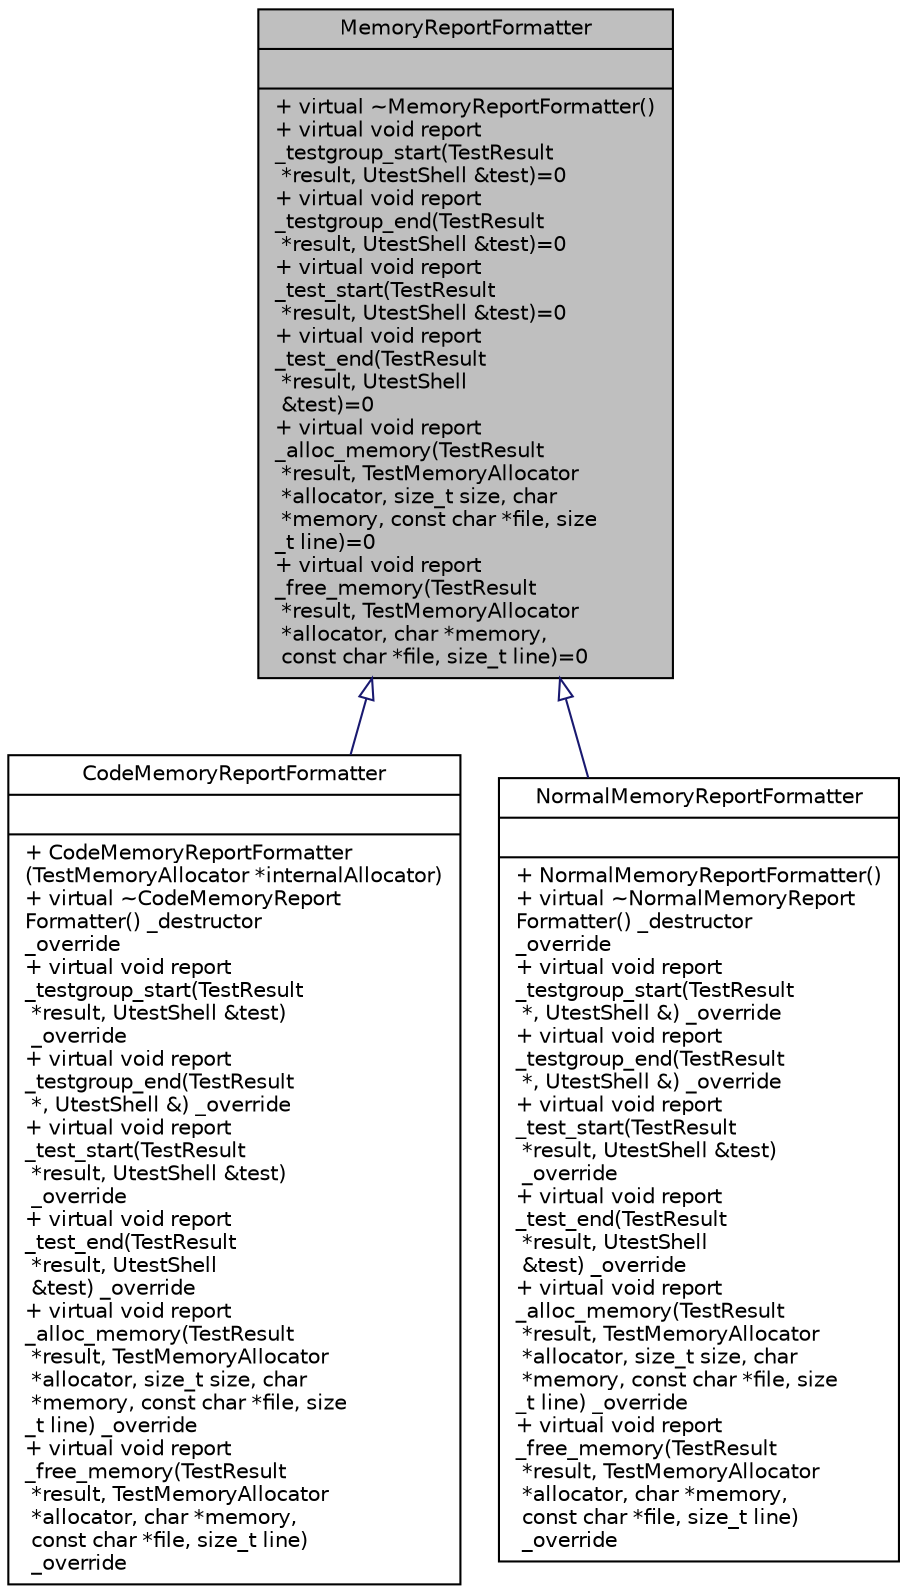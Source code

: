 digraph "MemoryReportFormatter"
{
 // LATEX_PDF_SIZE
  edge [fontname="Helvetica",fontsize="10",labelfontname="Helvetica",labelfontsize="10"];
  node [fontname="Helvetica",fontsize="10",shape=record];
  Node1 [label="{MemoryReportFormatter\n||+ virtual ~MemoryReportFormatter()\l+ virtual void report\l_testgroup_start(TestResult\l *result, UtestShell &test)=0\l+ virtual void report\l_testgroup_end(TestResult\l *result, UtestShell &test)=0\l+ virtual void report\l_test_start(TestResult\l *result, UtestShell &test)=0\l+ virtual void report\l_test_end(TestResult\l *result, UtestShell\l &test)=0\l+ virtual void report\l_alloc_memory(TestResult\l *result, TestMemoryAllocator\l *allocator, size_t size, char\l *memory, const char *file, size\l_t line)=0\l+ virtual void report\l_free_memory(TestResult\l *result, TestMemoryAllocator\l *allocator, char *memory,\l const char *file, size_t line)=0\l}",height=0.2,width=0.4,color="black", fillcolor="grey75", style="filled", fontcolor="black",tooltip=" "];
  Node1 -> Node2 [dir="back",color="midnightblue",fontsize="10",style="solid",arrowtail="onormal",fontname="Helvetica"];
  Node2 [label="{CodeMemoryReportFormatter\n||+  CodeMemoryReportFormatter\l(TestMemoryAllocator *internalAllocator)\l+ virtual ~CodeMemoryReport\lFormatter() _destructor\l_override\l+ virtual void report\l_testgroup_start(TestResult\l *result, UtestShell &test)\l _override\l+ virtual void report\l_testgroup_end(TestResult\l *, UtestShell &) _override\l+ virtual void report\l_test_start(TestResult\l *result, UtestShell &test)\l _override\l+ virtual void report\l_test_end(TestResult\l *result, UtestShell\l &test) _override\l+ virtual void report\l_alloc_memory(TestResult\l *result, TestMemoryAllocator\l *allocator, size_t size, char\l *memory, const char *file, size\l_t line) _override\l+ virtual void report\l_free_memory(TestResult\l *result, TestMemoryAllocator\l *allocator, char *memory,\l const char *file, size_t line)\l _override\l}",height=0.2,width=0.4,color="black", fillcolor="white", style="filled",URL="$class_code_memory_report_formatter.html",tooltip=" "];
  Node1 -> Node3 [dir="back",color="midnightblue",fontsize="10",style="solid",arrowtail="onormal",fontname="Helvetica"];
  Node3 [label="{NormalMemoryReportFormatter\n||+  NormalMemoryReportFormatter()\l+ virtual ~NormalMemoryReport\lFormatter() _destructor\l_override\l+ virtual void report\l_testgroup_start(TestResult\l *, UtestShell &) _override\l+ virtual void report\l_testgroup_end(TestResult\l *, UtestShell &) _override\l+ virtual void report\l_test_start(TestResult\l *result, UtestShell &test)\l _override\l+ virtual void report\l_test_end(TestResult\l *result, UtestShell\l &test) _override\l+ virtual void report\l_alloc_memory(TestResult\l *result, TestMemoryAllocator\l *allocator, size_t size, char\l *memory, const char *file, size\l_t line) _override\l+ virtual void report\l_free_memory(TestResult\l *result, TestMemoryAllocator\l *allocator, char *memory,\l const char *file, size_t line)\l _override\l}",height=0.2,width=0.4,color="black", fillcolor="white", style="filled",URL="$class_normal_memory_report_formatter.html",tooltip=" "];
}

